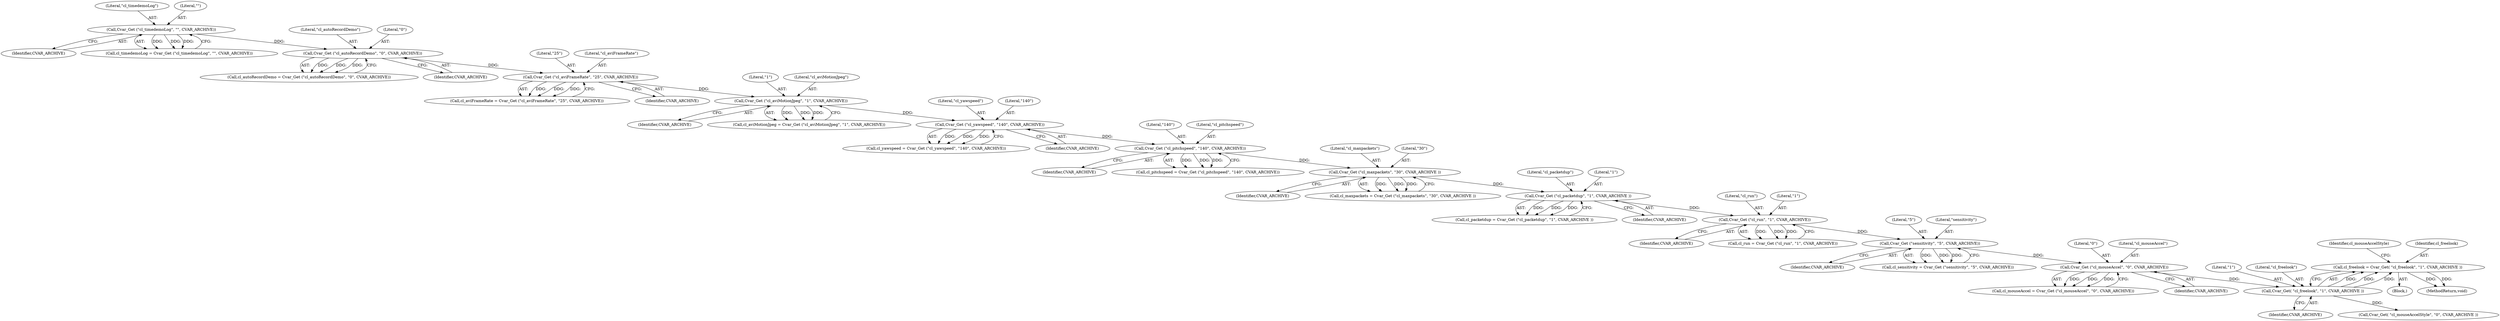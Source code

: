 digraph "0_OpenJK_376267d534476a875d8b9228149c4ee18b74a4fd@API" {
"1000276" [label="(Call,cl_freelook = Cvar_Get( \"cl_freelook\", \"1\", CVAR_ARCHIVE ))"];
"1000278" [label="(Call,Cvar_Get( \"cl_freelook\", \"1\", CVAR_ARCHIVE ))"];
"1000272" [label="(Call,Cvar_Get (\"cl_mouseAccel\", \"0\", CVAR_ARCHIVE))"];
"1000266" [label="(Call,Cvar_Get (\"sensitivity\", \"5\", CVAR_ARCHIVE))"];
"1000260" [label="(Call,Cvar_Get (\"cl_run\", \"1\", CVAR_ARCHIVE))"];
"1000254" [label="(Call,Cvar_Get (\"cl_packetdup\", \"1\", CVAR_ARCHIVE ))"];
"1000248" [label="(Call,Cvar_Get (\"cl_maxpackets\", \"30\", CVAR_ARCHIVE ))"];
"1000236" [label="(Call,Cvar_Get (\"cl_pitchspeed\", \"140\", CVAR_ARCHIVE))"];
"1000230" [label="(Call,Cvar_Get (\"cl_yawspeed\", \"140\", CVAR_ARCHIVE))"];
"1000212" [label="(Call,Cvar_Get (\"cl_aviMotionJpeg\", \"1\", CVAR_ARCHIVE))"];
"1000206" [label="(Call,Cvar_Get (\"cl_aviFrameRate\", \"25\", CVAR_ARCHIVE))"];
"1000200" [label="(Call,Cvar_Get (\"cl_autoRecordDemo\", \"0\", CVAR_ARCHIVE))"];
"1000194" [label="(Call,Cvar_Get (\"cl_timedemoLog\", \"\", CVAR_ARCHIVE))"];
"1000283" [label="(Identifier,cl_mouseAccelStyle)"];
"1000195" [label="(Literal,\"cl_timedemoLog\")"];
"1000206" [label="(Call,Cvar_Get (\"cl_aviFrameRate\", \"25\", CVAR_ARCHIVE))"];
"1000204" [label="(Call,cl_aviFrameRate = Cvar_Get (\"cl_aviFrameRate\", \"25\", CVAR_ARCHIVE))"];
"1000208" [label="(Literal,\"25\")"];
"1000236" [label="(Call,Cvar_Get (\"cl_pitchspeed\", \"140\", CVAR_ARCHIVE))"];
"1000228" [label="(Call,cl_yawspeed = Cvar_Get (\"cl_yawspeed\", \"140\", CVAR_ARCHIVE))"];
"1000277" [label="(Identifier,cl_freelook)"];
"1000230" [label="(Call,Cvar_Get (\"cl_yawspeed\", \"140\", CVAR_ARCHIVE))"];
"1000233" [label="(Identifier,CVAR_ARCHIVE)"];
"1000276" [label="(Call,cl_freelook = Cvar_Get( \"cl_freelook\", \"1\", CVAR_ARCHIVE ))"];
"1000281" [label="(Identifier,CVAR_ARCHIVE)"];
"1000255" [label="(Literal,\"cl_packetdup\")"];
"1000239" [label="(Identifier,CVAR_ARCHIVE)"];
"1000231" [label="(Literal,\"cl_yawspeed\")"];
"1000232" [label="(Literal,\"140\")"];
"1000270" [label="(Call,cl_mouseAccel = Cvar_Get (\"cl_mouseAccel\", \"0\", CVAR_ARCHIVE))"];
"1000274" [label="(Literal,\"0\")"];
"1000234" [label="(Call,cl_pitchspeed = Cvar_Get (\"cl_pitchspeed\", \"140\", CVAR_ARCHIVE))"];
"1000103" [label="(Block,)"];
"1000268" [label="(Literal,\"5\")"];
"1000201" [label="(Literal,\"cl_autoRecordDemo\")"];
"1000251" [label="(Identifier,CVAR_ARCHIVE)"];
"1000196" [label="(Literal,\"\")"];
"1000248" [label="(Call,Cvar_Get (\"cl_maxpackets\", \"30\", CVAR_ARCHIVE ))"];
"1000266" [label="(Call,Cvar_Get (\"sensitivity\", \"5\", CVAR_ARCHIVE))"];
"1000202" [label="(Literal,\"0\")"];
"1000194" [label="(Call,Cvar_Get (\"cl_timedemoLog\", \"\", CVAR_ARCHIVE))"];
"1000238" [label="(Literal,\"140\")"];
"1000215" [label="(Identifier,CVAR_ARCHIVE)"];
"1000198" [label="(Call,cl_autoRecordDemo = Cvar_Get (\"cl_autoRecordDemo\", \"0\", CVAR_ARCHIVE))"];
"1000263" [label="(Identifier,CVAR_ARCHIVE)"];
"1000260" [label="(Call,Cvar_Get (\"cl_run\", \"1\", CVAR_ARCHIVE))"];
"1000209" [label="(Identifier,CVAR_ARCHIVE)"];
"1000261" [label="(Literal,\"cl_run\")"];
"1000284" [label="(Call,Cvar_Get( \"cl_mouseAccelStyle\", \"0\", CVAR_ARCHIVE ))"];
"1000280" [label="(Literal,\"1\")"];
"1000214" [label="(Literal,\"1\")"];
"1000200" [label="(Call,Cvar_Get (\"cl_autoRecordDemo\", \"0\", CVAR_ARCHIVE))"];
"1000212" [label="(Call,Cvar_Get (\"cl_aviMotionJpeg\", \"1\", CVAR_ARCHIVE))"];
"1000269" [label="(Identifier,CVAR_ARCHIVE)"];
"1000273" [label="(Literal,\"cl_mouseAccel\")"];
"1000197" [label="(Identifier,CVAR_ARCHIVE)"];
"1000258" [label="(Call,cl_run = Cvar_Get (\"cl_run\", \"1\", CVAR_ARCHIVE))"];
"1000210" [label="(Call,cl_aviMotionJpeg = Cvar_Get (\"cl_aviMotionJpeg\", \"1\", CVAR_ARCHIVE))"];
"1000249" [label="(Literal,\"cl_maxpackets\")"];
"1000237" [label="(Literal,\"cl_pitchspeed\")"];
"1000262" [label="(Literal,\"1\")"];
"1000264" [label="(Call,cl_sensitivity = Cvar_Get (\"sensitivity\", \"5\", CVAR_ARCHIVE))"];
"1000256" [label="(Literal,\"1\")"];
"1000267" [label="(Literal,\"sensitivity\")"];
"1000275" [label="(Identifier,CVAR_ARCHIVE)"];
"1000213" [label="(Literal,\"cl_aviMotionJpeg\")"];
"1000252" [label="(Call,cl_packetdup = Cvar_Get (\"cl_packetdup\", \"1\", CVAR_ARCHIVE ))"];
"1000250" [label="(Literal,\"30\")"];
"1000203" [label="(Identifier,CVAR_ARCHIVE)"];
"1000246" [label="(Call,cl_maxpackets = Cvar_Get (\"cl_maxpackets\", \"30\", CVAR_ARCHIVE ))"];
"1000272" [label="(Call,Cvar_Get (\"cl_mouseAccel\", \"0\", CVAR_ARCHIVE))"];
"1000254" [label="(Call,Cvar_Get (\"cl_packetdup\", \"1\", CVAR_ARCHIVE ))"];
"1000257" [label="(Identifier,CVAR_ARCHIVE)"];
"1000786" [label="(MethodReturn,void)"];
"1000192" [label="(Call,cl_timedemoLog = Cvar_Get (\"cl_timedemoLog\", \"\", CVAR_ARCHIVE))"];
"1000207" [label="(Literal,\"cl_aviFrameRate\")"];
"1000278" [label="(Call,Cvar_Get( \"cl_freelook\", \"1\", CVAR_ARCHIVE ))"];
"1000279" [label="(Literal,\"cl_freelook\")"];
"1000276" -> "1000103"  [label="AST: "];
"1000276" -> "1000278"  [label="CFG: "];
"1000277" -> "1000276"  [label="AST: "];
"1000278" -> "1000276"  [label="AST: "];
"1000283" -> "1000276"  [label="CFG: "];
"1000276" -> "1000786"  [label="DDG: "];
"1000276" -> "1000786"  [label="DDG: "];
"1000278" -> "1000276"  [label="DDG: "];
"1000278" -> "1000276"  [label="DDG: "];
"1000278" -> "1000276"  [label="DDG: "];
"1000278" -> "1000281"  [label="CFG: "];
"1000279" -> "1000278"  [label="AST: "];
"1000280" -> "1000278"  [label="AST: "];
"1000281" -> "1000278"  [label="AST: "];
"1000272" -> "1000278"  [label="DDG: "];
"1000278" -> "1000284"  [label="DDG: "];
"1000272" -> "1000270"  [label="AST: "];
"1000272" -> "1000275"  [label="CFG: "];
"1000273" -> "1000272"  [label="AST: "];
"1000274" -> "1000272"  [label="AST: "];
"1000275" -> "1000272"  [label="AST: "];
"1000270" -> "1000272"  [label="CFG: "];
"1000272" -> "1000270"  [label="DDG: "];
"1000272" -> "1000270"  [label="DDG: "];
"1000272" -> "1000270"  [label="DDG: "];
"1000266" -> "1000272"  [label="DDG: "];
"1000266" -> "1000264"  [label="AST: "];
"1000266" -> "1000269"  [label="CFG: "];
"1000267" -> "1000266"  [label="AST: "];
"1000268" -> "1000266"  [label="AST: "];
"1000269" -> "1000266"  [label="AST: "];
"1000264" -> "1000266"  [label="CFG: "];
"1000266" -> "1000264"  [label="DDG: "];
"1000266" -> "1000264"  [label="DDG: "];
"1000266" -> "1000264"  [label="DDG: "];
"1000260" -> "1000266"  [label="DDG: "];
"1000260" -> "1000258"  [label="AST: "];
"1000260" -> "1000263"  [label="CFG: "];
"1000261" -> "1000260"  [label="AST: "];
"1000262" -> "1000260"  [label="AST: "];
"1000263" -> "1000260"  [label="AST: "];
"1000258" -> "1000260"  [label="CFG: "];
"1000260" -> "1000258"  [label="DDG: "];
"1000260" -> "1000258"  [label="DDG: "];
"1000260" -> "1000258"  [label="DDG: "];
"1000254" -> "1000260"  [label="DDG: "];
"1000254" -> "1000252"  [label="AST: "];
"1000254" -> "1000257"  [label="CFG: "];
"1000255" -> "1000254"  [label="AST: "];
"1000256" -> "1000254"  [label="AST: "];
"1000257" -> "1000254"  [label="AST: "];
"1000252" -> "1000254"  [label="CFG: "];
"1000254" -> "1000252"  [label="DDG: "];
"1000254" -> "1000252"  [label="DDG: "];
"1000254" -> "1000252"  [label="DDG: "];
"1000248" -> "1000254"  [label="DDG: "];
"1000248" -> "1000246"  [label="AST: "];
"1000248" -> "1000251"  [label="CFG: "];
"1000249" -> "1000248"  [label="AST: "];
"1000250" -> "1000248"  [label="AST: "];
"1000251" -> "1000248"  [label="AST: "];
"1000246" -> "1000248"  [label="CFG: "];
"1000248" -> "1000246"  [label="DDG: "];
"1000248" -> "1000246"  [label="DDG: "];
"1000248" -> "1000246"  [label="DDG: "];
"1000236" -> "1000248"  [label="DDG: "];
"1000236" -> "1000234"  [label="AST: "];
"1000236" -> "1000239"  [label="CFG: "];
"1000237" -> "1000236"  [label="AST: "];
"1000238" -> "1000236"  [label="AST: "];
"1000239" -> "1000236"  [label="AST: "];
"1000234" -> "1000236"  [label="CFG: "];
"1000236" -> "1000234"  [label="DDG: "];
"1000236" -> "1000234"  [label="DDG: "];
"1000236" -> "1000234"  [label="DDG: "];
"1000230" -> "1000236"  [label="DDG: "];
"1000230" -> "1000228"  [label="AST: "];
"1000230" -> "1000233"  [label="CFG: "];
"1000231" -> "1000230"  [label="AST: "];
"1000232" -> "1000230"  [label="AST: "];
"1000233" -> "1000230"  [label="AST: "];
"1000228" -> "1000230"  [label="CFG: "];
"1000230" -> "1000228"  [label="DDG: "];
"1000230" -> "1000228"  [label="DDG: "];
"1000230" -> "1000228"  [label="DDG: "];
"1000212" -> "1000230"  [label="DDG: "];
"1000212" -> "1000210"  [label="AST: "];
"1000212" -> "1000215"  [label="CFG: "];
"1000213" -> "1000212"  [label="AST: "];
"1000214" -> "1000212"  [label="AST: "];
"1000215" -> "1000212"  [label="AST: "];
"1000210" -> "1000212"  [label="CFG: "];
"1000212" -> "1000210"  [label="DDG: "];
"1000212" -> "1000210"  [label="DDG: "];
"1000212" -> "1000210"  [label="DDG: "];
"1000206" -> "1000212"  [label="DDG: "];
"1000206" -> "1000204"  [label="AST: "];
"1000206" -> "1000209"  [label="CFG: "];
"1000207" -> "1000206"  [label="AST: "];
"1000208" -> "1000206"  [label="AST: "];
"1000209" -> "1000206"  [label="AST: "];
"1000204" -> "1000206"  [label="CFG: "];
"1000206" -> "1000204"  [label="DDG: "];
"1000206" -> "1000204"  [label="DDG: "];
"1000206" -> "1000204"  [label="DDG: "];
"1000200" -> "1000206"  [label="DDG: "];
"1000200" -> "1000198"  [label="AST: "];
"1000200" -> "1000203"  [label="CFG: "];
"1000201" -> "1000200"  [label="AST: "];
"1000202" -> "1000200"  [label="AST: "];
"1000203" -> "1000200"  [label="AST: "];
"1000198" -> "1000200"  [label="CFG: "];
"1000200" -> "1000198"  [label="DDG: "];
"1000200" -> "1000198"  [label="DDG: "];
"1000200" -> "1000198"  [label="DDG: "];
"1000194" -> "1000200"  [label="DDG: "];
"1000194" -> "1000192"  [label="AST: "];
"1000194" -> "1000197"  [label="CFG: "];
"1000195" -> "1000194"  [label="AST: "];
"1000196" -> "1000194"  [label="AST: "];
"1000197" -> "1000194"  [label="AST: "];
"1000192" -> "1000194"  [label="CFG: "];
"1000194" -> "1000192"  [label="DDG: "];
"1000194" -> "1000192"  [label="DDG: "];
"1000194" -> "1000192"  [label="DDG: "];
}
